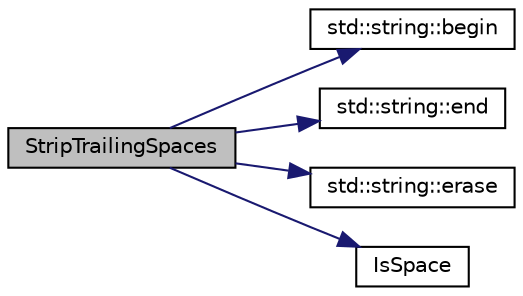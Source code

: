 digraph "StripTrailingSpaces"
{
 // INTERACTIVE_SVG=YES
 // LATEX_PDF_SIZE
  bgcolor="transparent";
  edge [fontname="Helvetica",fontsize="10",labelfontname="Helvetica",labelfontsize="10"];
  node [fontname="Helvetica",fontsize="10",shape=record];
  rankdir="LR";
  Node1 [label="StripTrailingSpaces",height=0.2,width=0.4,color="black", fillcolor="grey75", style="filled", fontcolor="black",tooltip=" "];
  Node1 -> Node2 [color="midnightblue",fontsize="10",style="solid",fontname="Helvetica"];
  Node2 [label="std::string::begin",height=0.2,width=0.4,color="black",URL="/Users/shi-rongliu/html_book_20190607/cppreference-doxygen-web.tag.xml$cpp/string/basic_string/begin.html#",tooltip=" "];
  Node1 -> Node3 [color="midnightblue",fontsize="10",style="solid",fontname="Helvetica"];
  Node3 [label="std::string::end",height=0.2,width=0.4,color="black",URL="/Users/shi-rongliu/html_book_20190607/cppreference-doxygen-web.tag.xml$cpp/string/basic_string/end.html#",tooltip=" "];
  Node1 -> Node4 [color="midnightblue",fontsize="10",style="solid",fontname="Helvetica"];
  Node4 [label="std::string::erase",height=0.2,width=0.4,color="black",URL="/Users/shi-rongliu/html_book_20190607/cppreference-doxygen-web.tag.xml$cpp/string/basic_string/erase.html#",tooltip=" "];
  Node1 -> Node5 [color="midnightblue",fontsize="10",style="solid",fontname="Helvetica"];
  Node5 [label="IsSpace",height=0.2,width=0.4,color="black",URL="$d0/da7/namespacetesting_1_1internal_af429e04f70f9c10f6aa76a5d1ccd389f.html#af429e04f70f9c10f6aa76a5d1ccd389f",tooltip=" "];
}
